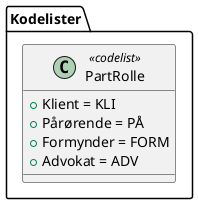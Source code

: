 @startuml
class Kodelister.PartRolle <<codelist>> {
  +Klient = KLI
  +Pårørende = PÅ
  +Formynder = FORM
  +Advokat = ADV
}
@enduml
